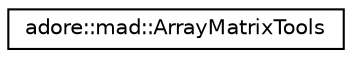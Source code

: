 digraph "Graphical Class Hierarchy"
{
 // LATEX_PDF_SIZE
  edge [fontname="Helvetica",fontsize="10",labelfontname="Helvetica",labelfontsize="10"];
  node [fontname="Helvetica",fontsize="10",shape=record];
  rankdir="LR";
  Node0 [label="adore::mad::ArrayMatrixTools",height=0.2,width=0.4,color="black", fillcolor="white", style="filled",URL="$classadore_1_1mad_1_1ArrayMatrixTools.html",tooltip=" "];
}
